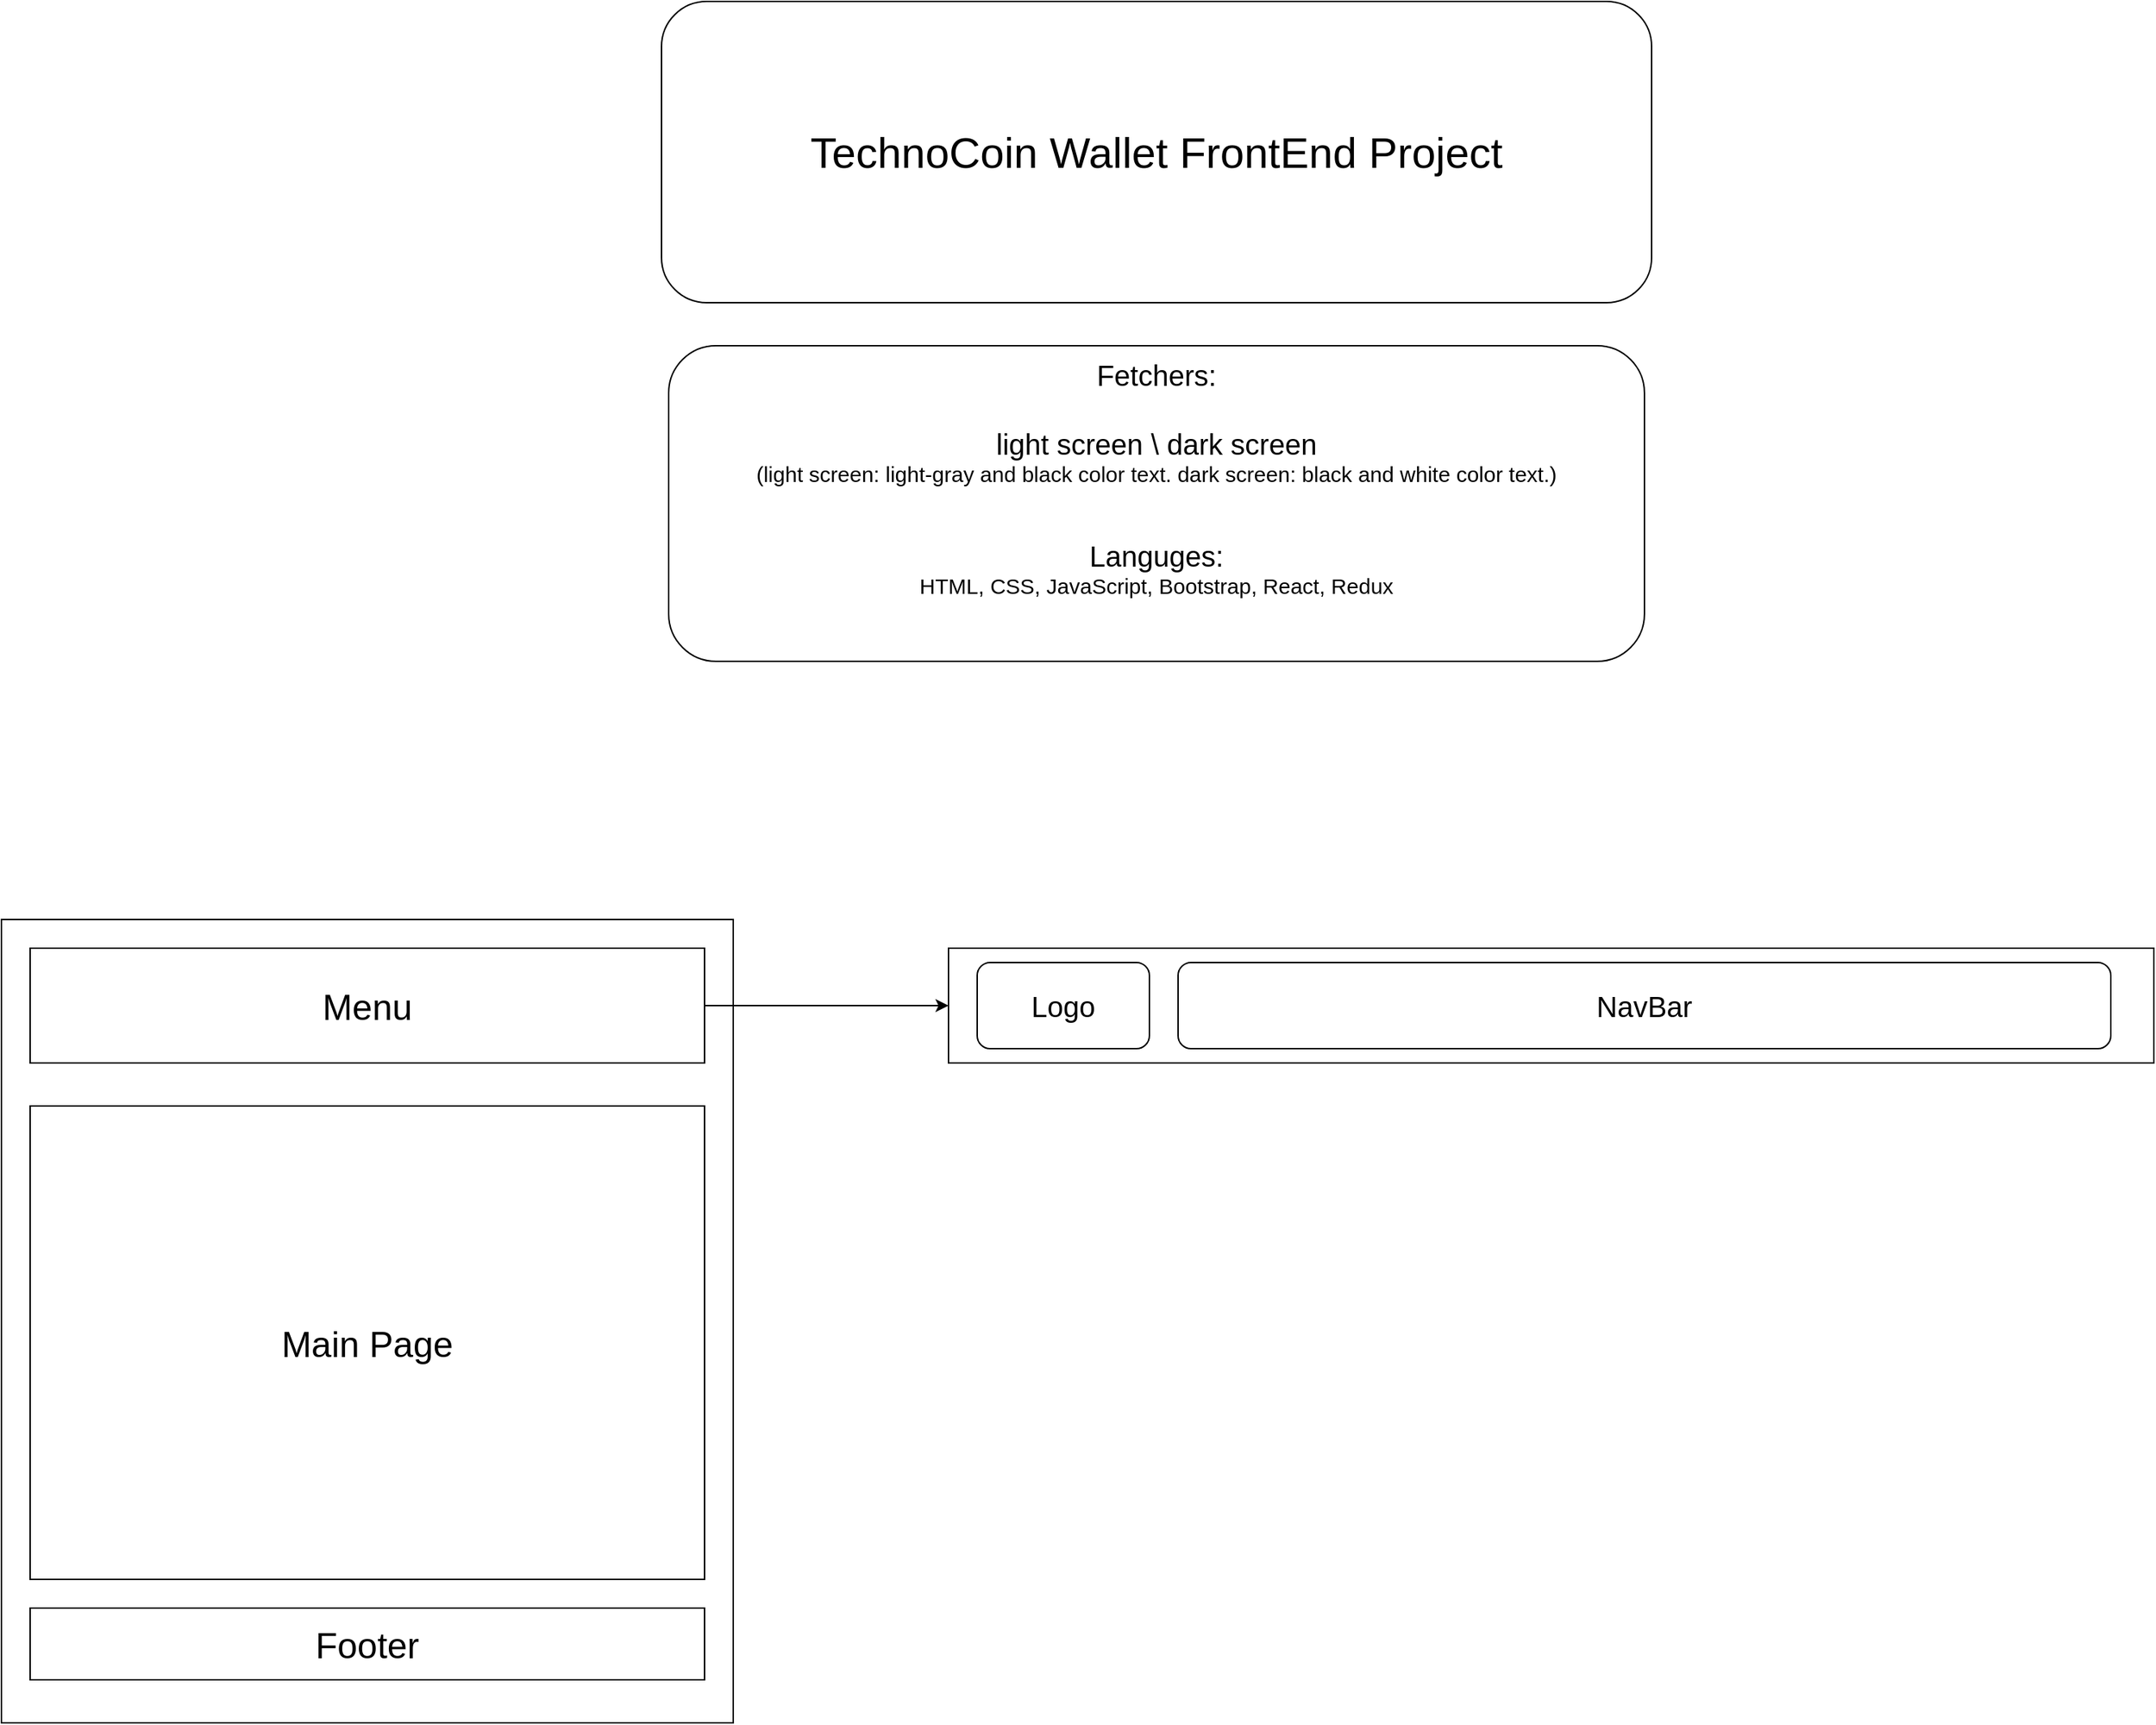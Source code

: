 <mxfile version="21.2.8" type="device">
  <diagram name="Page-1" id="VITBUe_WIv_qVqhYEvKZ">
    <mxGraphModel dx="1434" dy="854" grid="1" gridSize="10" guides="1" tooltips="1" connect="1" arrows="1" fold="1" page="1" pageScale="1" pageWidth="850" pageHeight="1100" math="0" shadow="0">
      <root>
        <mxCell id="0" />
        <mxCell id="1" parent="0" />
        <mxCell id="erUZy7GyJ7tnmQhd6Qg0-1" value="&lt;font style=&quot;font-size: 30px;&quot;&gt;&lt;span id=&quot;docs-internal-guid-613c45b3-7fff-9e43-0779-83c1a04abebe&quot;&gt;&lt;/span&gt;&lt;span id=&quot;docs-internal-guid-9d86a93e-7fff-ddc6-c1f2-624f86374b45&quot;&gt;&lt;/span&gt;&lt;span id=&quot;docs-internal-guid-9d86a93e-7fff-ddc6-c1f2-624f86374b45&quot;&gt;&lt;/span&gt;&lt;span id=&quot;docs-internal-guid-9d86a93e-7fff-ddc6-c1f2-624f86374b45&quot;&gt;&lt;/span&gt;TechnoCoin Wallet FrontEnd Project&lt;/font&gt;" style="rounded=1;whiteSpace=wrap;html=1;" parent="1" vertex="1">
          <mxGeometry x="500" y="40" width="690" height="210" as="geometry" />
        </mxCell>
        <mxCell id="erUZy7GyJ7tnmQhd6Qg0-2" value="" style="rounded=0;whiteSpace=wrap;html=1;" parent="1" vertex="1">
          <mxGeometry x="40" y="680" width="510" height="560" as="geometry" />
        </mxCell>
        <mxCell id="erUZy7GyJ7tnmQhd6Qg0-9" style="edgeStyle=orthogonalEdgeStyle;rounded=0;orthogonalLoop=1;jettySize=auto;html=1;exitX=1;exitY=0.5;exitDx=0;exitDy=0;" parent="1" source="erUZy7GyJ7tnmQhd6Qg0-3" target="erUZy7GyJ7tnmQhd6Qg0-7" edge="1">
          <mxGeometry relative="1" as="geometry" />
        </mxCell>
        <mxCell id="erUZy7GyJ7tnmQhd6Qg0-3" value="&lt;font style=&quot;font-size: 25px;&quot;&gt;Menu&lt;/font&gt;" style="rounded=0;whiteSpace=wrap;html=1;" parent="1" vertex="1">
          <mxGeometry x="60" y="700" width="470" height="80" as="geometry" />
        </mxCell>
        <mxCell id="erUZy7GyJ7tnmQhd6Qg0-4" value="&lt;font style=&quot;font-size: 25px;&quot;&gt;Footer&lt;/font&gt;" style="rounded=0;whiteSpace=wrap;html=1;" parent="1" vertex="1">
          <mxGeometry x="60" y="1160" width="470" height="50" as="geometry" />
        </mxCell>
        <mxCell id="erUZy7GyJ7tnmQhd6Qg0-5" value="&lt;font style=&quot;font-size: 25px;&quot;&gt;Main Page&lt;/font&gt;" style="rounded=0;whiteSpace=wrap;html=1;" parent="1" vertex="1">
          <mxGeometry x="60" y="810" width="470" height="330" as="geometry" />
        </mxCell>
        <mxCell id="erUZy7GyJ7tnmQhd6Qg0-6" value="&lt;font style=&quot;font-size: 15px;&quot;&gt;&lt;font style=&quot;font-size: 20px;&quot;&gt;Fetchers:&lt;br&gt;&amp;nbsp;&lt;br&gt;light screen \ dark screen&lt;br&gt;&lt;/font&gt;&lt;font style=&quot;font-size: 15px;&quot;&gt;(light screen: light-gray and black color text. dark screen: black&amp;nbsp;and white color text.)&lt;br&gt;&lt;/font&gt;&lt;br&gt;&lt;br&gt;&lt;font style=&quot;font-size: 20px;&quot;&gt;Languges:&lt;/font&gt;&lt;br&gt;&amp;nbsp;HTML, CSS, JavaScript, Bootstrap, React, Redux&amp;nbsp;&lt;br&gt;&lt;br&gt;&lt;br&gt;&lt;/font&gt;" style="rounded=1;whiteSpace=wrap;html=1;" parent="1" vertex="1">
          <mxGeometry x="505" y="280" width="680" height="220" as="geometry" />
        </mxCell>
        <mxCell id="erUZy7GyJ7tnmQhd6Qg0-7" value="" style="rounded=0;whiteSpace=wrap;html=1;" parent="1" vertex="1">
          <mxGeometry x="700" y="700" width="840" height="80" as="geometry" />
        </mxCell>
        <mxCell id="erUZy7GyJ7tnmQhd6Qg0-10" value="&lt;font style=&quot;font-size: 20px;&quot;&gt;Logo&lt;/font&gt;" style="rounded=1;whiteSpace=wrap;html=1;" parent="1" vertex="1">
          <mxGeometry x="720" y="710" width="120" height="60" as="geometry" />
        </mxCell>
        <mxCell id="CFwbijhbLbg3SoOG2YqY-1" value="&lt;font style=&quot;font-size: 20px;&quot;&gt;NavBar&lt;/font&gt;" style="rounded=1;whiteSpace=wrap;html=1;" vertex="1" parent="1">
          <mxGeometry x="860" y="710" width="650" height="60" as="geometry" />
        </mxCell>
      </root>
    </mxGraphModel>
  </diagram>
</mxfile>
